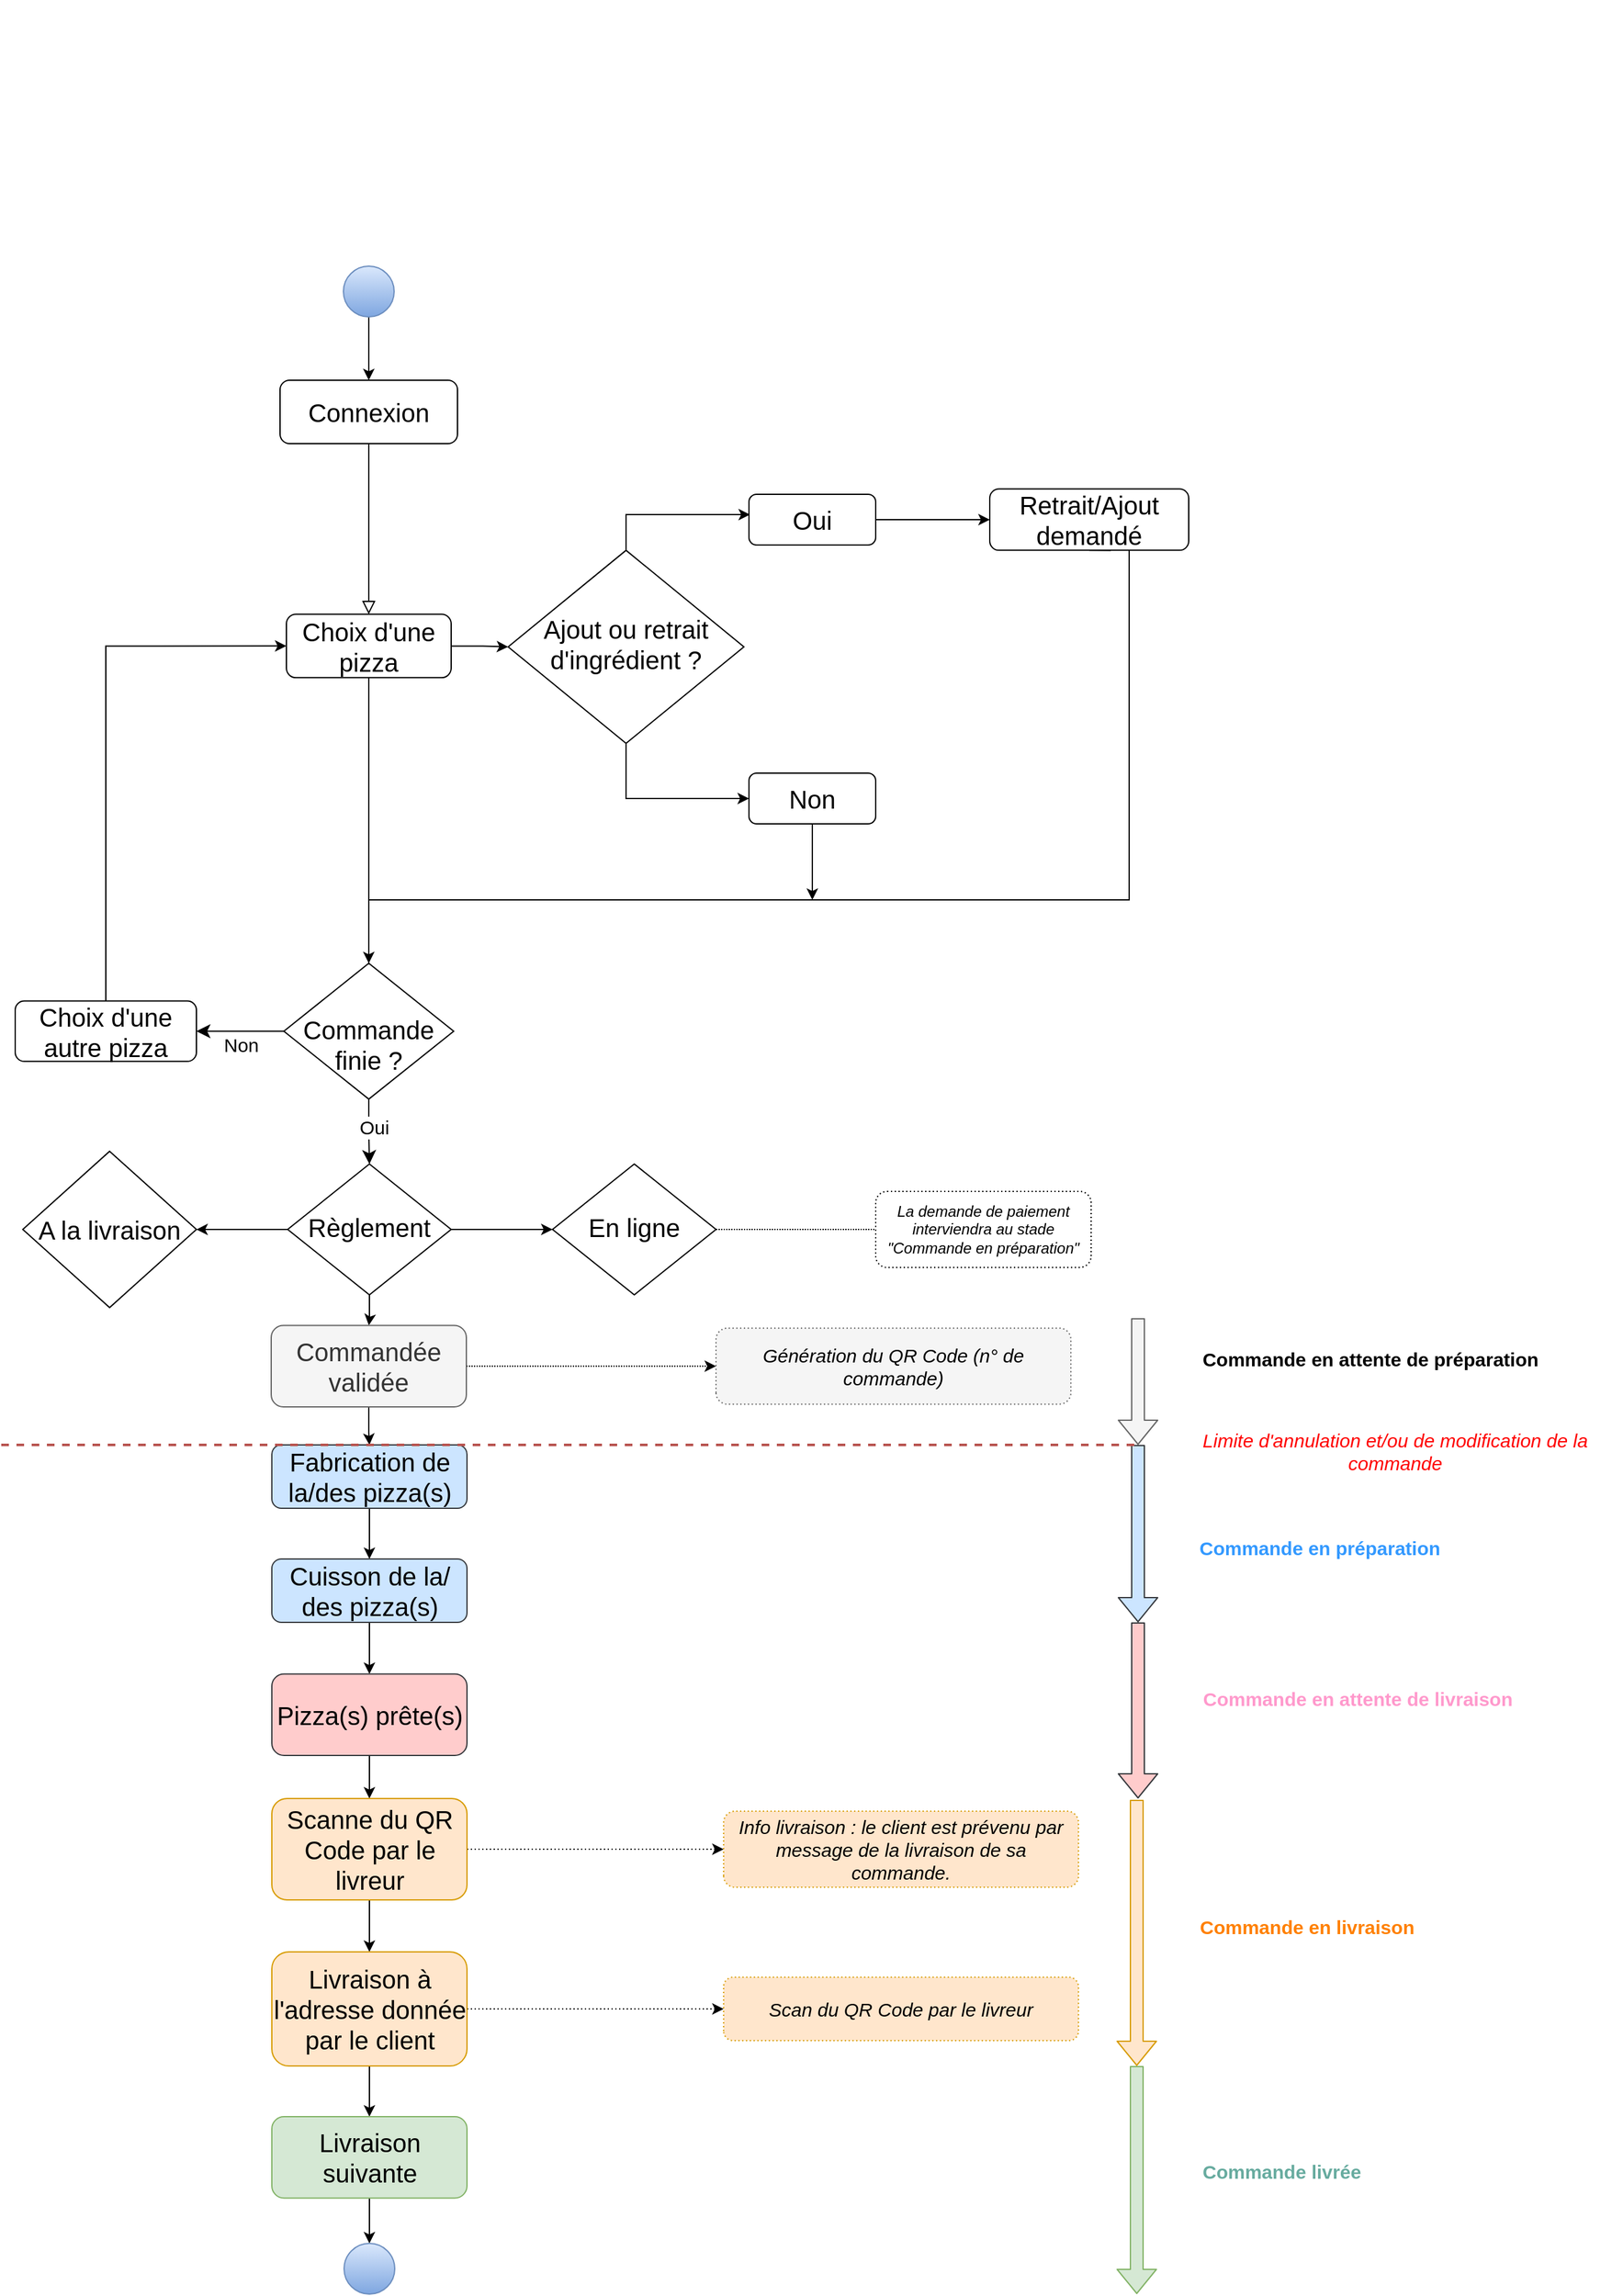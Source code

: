 <mxfile version="13.1.1" type="github">
  <diagram id="C5RBs43oDa-KdzZeNtuy" name="Page-1">
    <mxGraphModel dx="1940" dy="1782" grid="1" gridSize="10" guides="1" tooltips="1" connect="1" arrows="1" fold="1" page="1" pageScale="1" pageWidth="827" pageHeight="1169" math="0" shadow="0">
      <root>
        <mxCell id="WIyWlLk6GJQsqaUBKTNV-0" />
        <mxCell id="WIyWlLk6GJQsqaUBKTNV-1" parent="WIyWlLk6GJQsqaUBKTNV-0" />
        <mxCell id="WIyWlLk6GJQsqaUBKTNV-2" value="" style="rounded=0;html=1;jettySize=auto;orthogonalLoop=1;fontSize=11;endArrow=none;endFill=0;endSize=8;strokeWidth=1;shadow=0;labelBackgroundColor=none;edgeStyle=orthogonalEdgeStyle;" parent="WIyWlLk6GJQsqaUBKTNV-1" source="WIyWlLk6GJQsqaUBKTNV-3" target="WIyWlLk6GJQsqaUBKTNV-6" edge="1">
          <mxGeometry relative="1" as="geometry" />
        </mxCell>
        <mxCell id="Fh5ID8DqyuNmly4tTI_g-8" value="" style="edgeStyle=orthogonalEdgeStyle;rounded=0;orthogonalLoop=1;jettySize=auto;html=1;entryX=0;entryY=0.5;entryDx=0;entryDy=0;" parent="WIyWlLk6GJQsqaUBKTNV-1" source="WIyWlLk6GJQsqaUBKTNV-3" target="Fh5ID8DqyuNmly4tTI_g-9" edge="1">
          <mxGeometry relative="1" as="geometry">
            <mxPoint x="320" y="110" as="targetPoint" />
          </mxGeometry>
        </mxCell>
        <mxCell id="WIyWlLk6GJQsqaUBKTNV-3" value="&lt;font style=&quot;font-size: 20px&quot;&gt;Choix d&#39;une pizza&lt;/font&gt;" style="rounded=1;whiteSpace=wrap;html=1;fontSize=12;glass=0;strokeWidth=1;shadow=0;" parent="WIyWlLk6GJQsqaUBKTNV-1" vertex="1">
          <mxGeometry x="155" y="154.68" width="130" height="50" as="geometry" />
        </mxCell>
        <mxCell id="WIyWlLk6GJQsqaUBKTNV-4" value="" style="rounded=0;html=1;jettySize=auto;orthogonalLoop=1;fontSize=11;endArrow=classic;endFill=1;endSize=8;strokeWidth=1;shadow=0;labelBackgroundColor=none;edgeStyle=orthogonalEdgeStyle;" parent="WIyWlLk6GJQsqaUBKTNV-1" source="WIyWlLk6GJQsqaUBKTNV-6" target="WIyWlLk6GJQsqaUBKTNV-10" edge="1">
          <mxGeometry y="20" relative="1" as="geometry">
            <mxPoint as="offset" />
          </mxGeometry>
        </mxCell>
        <mxCell id="G-hIVbg5v9CWW5Yy8Wli-1" value="&lt;font style=&quot;font-size: 15px&quot;&gt;Oui&lt;/font&gt;" style="text;html=1;align=center;verticalAlign=middle;resizable=0;points=[];labelBackgroundColor=#ffffff;" parent="WIyWlLk6GJQsqaUBKTNV-4" vertex="1" connectable="0">
          <mxGeometry x="-0.15" y="4" relative="1" as="geometry">
            <mxPoint as="offset" />
          </mxGeometry>
        </mxCell>
        <mxCell id="WIyWlLk6GJQsqaUBKTNV-5" value="&lt;font style=&quot;font-size: 15px&quot;&gt;Non&lt;/font&gt;" style="edgeStyle=orthogonalEdgeStyle;rounded=0;html=1;jettySize=auto;orthogonalLoop=1;fontSize=11;endArrow=classic;endFill=1;endSize=8;strokeWidth=1;shadow=0;labelBackgroundColor=none;" parent="WIyWlLk6GJQsqaUBKTNV-1" source="WIyWlLk6GJQsqaUBKTNV-6" target="WIyWlLk6GJQsqaUBKTNV-7" edge="1">
          <mxGeometry y="10" relative="1" as="geometry">
            <mxPoint as="offset" />
          </mxGeometry>
        </mxCell>
        <mxCell id="WIyWlLk6GJQsqaUBKTNV-6" value="&lt;font style=&quot;font-size: 20px&quot;&gt;&lt;br&gt;&lt;font style=&quot;font-size: 20px&quot;&gt;Commande finie ?&lt;/font&gt;&lt;/font&gt;" style="rhombus;whiteSpace=wrap;html=1;shadow=0;fontFamily=Helvetica;fontSize=12;align=center;strokeWidth=1;spacing=6;spacingTop=-4;aspect=fixed;" parent="WIyWlLk6GJQsqaUBKTNV-1" vertex="1">
          <mxGeometry x="153" y="430" width="134" height="107.2" as="geometry" />
        </mxCell>
        <mxCell id="Fh5ID8DqyuNmly4tTI_g-40" style="edgeStyle=orthogonalEdgeStyle;rounded=0;orthogonalLoop=1;jettySize=auto;html=1;exitX=0.5;exitY=0;exitDx=0;exitDy=0;entryX=0;entryY=0.5;entryDx=0;entryDy=0;" parent="WIyWlLk6GJQsqaUBKTNV-1" source="WIyWlLk6GJQsqaUBKTNV-7" target="WIyWlLk6GJQsqaUBKTNV-3" edge="1">
          <mxGeometry relative="1" as="geometry" />
        </mxCell>
        <mxCell id="WIyWlLk6GJQsqaUBKTNV-7" value="&lt;font style=&quot;font-size: 20px&quot;&gt;Choix d&#39;une autre pizza&lt;/font&gt;" style="rounded=1;whiteSpace=wrap;html=1;fontSize=12;glass=0;strokeWidth=1;shadow=0;aspect=fixed;" parent="WIyWlLk6GJQsqaUBKTNV-1" vertex="1">
          <mxGeometry x="-59" y="459.8" width="143" height="47.59" as="geometry" />
        </mxCell>
        <mxCell id="G-hIVbg5v9CWW5Yy8Wli-6" value="" style="edgeStyle=orthogonalEdgeStyle;rounded=0;orthogonalLoop=1;jettySize=auto;html=1;" parent="WIyWlLk6GJQsqaUBKTNV-1" source="WIyWlLk6GJQsqaUBKTNV-10" target="G-hIVbg5v9CWW5Yy8Wli-2" edge="1">
          <mxGeometry relative="1" as="geometry" />
        </mxCell>
        <mxCell id="MHTNPu9FD_tJbpRzddWY-10" value="" style="edgeStyle=orthogonalEdgeStyle;rounded=0;orthogonalLoop=1;jettySize=auto;html=1;endArrow=classic;endFill=1;" parent="WIyWlLk6GJQsqaUBKTNV-1" source="WIyWlLk6GJQsqaUBKTNV-10" target="G-hIVbg5v9CWW5Yy8Wli-9" edge="1">
          <mxGeometry relative="1" as="geometry" />
        </mxCell>
        <mxCell id="MHTNPu9FD_tJbpRzddWY-14" value="" style="edgeStyle=orthogonalEdgeStyle;rounded=0;orthogonalLoop=1;jettySize=auto;html=1;endArrow=classic;endFill=1;" parent="WIyWlLk6GJQsqaUBKTNV-1" source="WIyWlLk6GJQsqaUBKTNV-10" target="MHTNPu9FD_tJbpRzddWY-13" edge="1">
          <mxGeometry relative="1" as="geometry" />
        </mxCell>
        <mxCell id="WIyWlLk6GJQsqaUBKTNV-10" value="&lt;font style=&quot;font-size: 20px&quot;&gt;Règlement&lt;/font&gt;" style="rhombus;whiteSpace=wrap;html=1;shadow=0;fontFamily=Helvetica;fontSize=12;align=center;strokeWidth=1;spacing=6;spacingTop=-4;aspect=fixed;" parent="WIyWlLk6GJQsqaUBKTNV-1" vertex="1">
          <mxGeometry x="156" y="588.4" width="129" height="103.2" as="geometry" />
        </mxCell>
        <mxCell id="MHTNPu9FD_tJbpRzddWY-13" value="&lt;font style=&quot;font-size: 20px&quot;&gt;En ligne&lt;/font&gt;" style="rhombus;whiteSpace=wrap;html=1;shadow=0;fontFamily=Helvetica;fontSize=12;align=center;strokeWidth=1;spacing=6;spacingTop=-4;aspect=fixed;" parent="WIyWlLk6GJQsqaUBKTNV-1" vertex="1">
          <mxGeometry x="365" y="588.4" width="129" height="103.2" as="geometry" />
        </mxCell>
        <mxCell id="Fh5ID8DqyuNmly4tTI_g-0" value="&lt;font style=&quot;font-size: 20px&quot;&gt;Connexion&lt;/font&gt;" style="rounded=1;whiteSpace=wrap;html=1;fontSize=12;glass=0;strokeWidth=1;shadow=0;" parent="WIyWlLk6GJQsqaUBKTNV-1" vertex="1">
          <mxGeometry x="150" y="-30" width="140" height="50" as="geometry" />
        </mxCell>
        <mxCell id="Fh5ID8DqyuNmly4tTI_g-6" value="" style="rounded=0;html=1;jettySize=auto;orthogonalLoop=1;fontSize=11;endArrow=block;endFill=0;endSize=8;strokeWidth=1;shadow=0;labelBackgroundColor=none;edgeStyle=orthogonalEdgeStyle;exitX=0.5;exitY=1;exitDx=0;exitDy=0;" parent="WIyWlLk6GJQsqaUBKTNV-1" source="Fh5ID8DqyuNmly4tTI_g-0" target="WIyWlLk6GJQsqaUBKTNV-3" edge="1">
          <mxGeometry y="20" relative="1" as="geometry">
            <mxPoint as="offset" />
            <mxPoint x="260" y="60" as="sourcePoint" />
            <mxPoint x="260" y="100" as="targetPoint" />
          </mxGeometry>
        </mxCell>
        <mxCell id="Fh5ID8DqyuNmly4tTI_g-59" style="edgeStyle=orthogonalEdgeStyle;rounded=0;orthogonalLoop=1;jettySize=auto;html=1;exitX=0.5;exitY=0;exitDx=0;exitDy=0;entryX=0.008;entryY=0.4;entryDx=0;entryDy=0;entryPerimeter=0;startArrow=none;startFill=0;endArrow=classic;endFill=1;" parent="WIyWlLk6GJQsqaUBKTNV-1" source="Fh5ID8DqyuNmly4tTI_g-9" target="Fh5ID8DqyuNmly4tTI_g-49" edge="1">
          <mxGeometry relative="1" as="geometry" />
        </mxCell>
        <mxCell id="MHTNPu9FD_tJbpRzddWY-9" style="edgeStyle=orthogonalEdgeStyle;rounded=0;orthogonalLoop=1;jettySize=auto;html=1;entryX=0;entryY=0.5;entryDx=0;entryDy=0;endArrow=classic;endFill=1;exitX=0.5;exitY=1;exitDx=0;exitDy=0;" parent="WIyWlLk6GJQsqaUBKTNV-1" source="Fh5ID8DqyuNmly4tTI_g-9" target="MHTNPu9FD_tJbpRzddWY-7" edge="1">
          <mxGeometry relative="1" as="geometry">
            <Array as="points">
              <mxPoint x="423" y="300" />
            </Array>
          </mxGeometry>
        </mxCell>
        <mxCell id="Fh5ID8DqyuNmly4tTI_g-9" value="&lt;font style=&quot;font-size: 20px&quot;&gt;Ajout ou retrait d&#39;ingrédient ?&lt;/font&gt;" style="rhombus;whiteSpace=wrap;html=1;shadow=0;fontFamily=Helvetica;fontSize=12;align=center;strokeWidth=1;spacing=6;spacingTop=-4;aspect=fixed;" parent="WIyWlLk6GJQsqaUBKTNV-1" vertex="1">
          <mxGeometry x="330" y="104.18" width="186" height="152.32" as="geometry" />
        </mxCell>
        <mxCell id="Fh5ID8DqyuNmly4tTI_g-27" style="edgeStyle=orthogonalEdgeStyle;rounded=0;orthogonalLoop=1;jettySize=auto;html=1;exitX=1;exitY=0.5;exitDx=0;exitDy=0;" parent="WIyWlLk6GJQsqaUBKTNV-1" source="Fh5ID8DqyuNmly4tTI_g-49" target="Fh5ID8DqyuNmly4tTI_g-26" edge="1">
          <mxGeometry relative="1" as="geometry">
            <mxPoint x="416" y="40" as="sourcePoint" />
          </mxGeometry>
        </mxCell>
        <mxCell id="Fh5ID8DqyuNmly4tTI_g-35" style="edgeStyle=orthogonalEdgeStyle;rounded=0;orthogonalLoop=1;jettySize=auto;html=1;exitX=0.5;exitY=1;exitDx=0;exitDy=0;entryX=0.5;entryY=0;entryDx=0;entryDy=0;endArrow=classic;endFill=1;" parent="WIyWlLk6GJQsqaUBKTNV-1" source="Fh5ID8DqyuNmly4tTI_g-26" target="WIyWlLk6GJQsqaUBKTNV-6" edge="1">
          <mxGeometry relative="1" as="geometry">
            <Array as="points">
              <mxPoint x="805" y="104" />
              <mxPoint x="805" y="90" />
              <mxPoint x="820" y="90" />
              <mxPoint x="820" y="380" />
              <mxPoint x="220" y="380" />
            </Array>
          </mxGeometry>
        </mxCell>
        <mxCell id="Fh5ID8DqyuNmly4tTI_g-26" value="&lt;font style=&quot;font-size: 20px&quot;&gt;Retrait/Ajout demandé&lt;/font&gt;" style="rounded=1;whiteSpace=wrap;html=1;fontSize=12;glass=0;strokeWidth=1;shadow=0;align=center;aspect=fixed;" parent="WIyWlLk6GJQsqaUBKTNV-1" vertex="1">
          <mxGeometry x="710" y="55.81" width="157" height="48.37" as="geometry" />
        </mxCell>
        <mxCell id="Fh5ID8DqyuNmly4tTI_g-49" value="&lt;font style=&quot;font-size: 20px&quot;&gt;Oui&lt;/font&gt;" style="rounded=1;whiteSpace=wrap;html=1;" parent="WIyWlLk6GJQsqaUBKTNV-1" vertex="1">
          <mxGeometry x="520" y="60" width="100" height="40" as="geometry" />
        </mxCell>
        <mxCell id="G-hIVbg5v9CWW5Yy8Wli-13" value="" style="edgeStyle=orthogonalEdgeStyle;rounded=0;orthogonalLoop=1;jettySize=auto;html=1;" parent="WIyWlLk6GJQsqaUBKTNV-1" source="G-hIVbg5v9CWW5Yy8Wli-2" target="G-hIVbg5v9CWW5Yy8Wli-12" edge="1">
          <mxGeometry relative="1" as="geometry" />
        </mxCell>
        <mxCell id="MHTNPu9FD_tJbpRzddWY-20" value="" style="edgeStyle=orthogonalEdgeStyle;rounded=0;orthogonalLoop=1;jettySize=auto;html=1;endArrow=classic;endFill=1;entryX=0.5;entryY=0;entryDx=0;entryDy=0;dashed=1;dashPattern=1 1;" parent="WIyWlLk6GJQsqaUBKTNV-1" source="G-hIVbg5v9CWW5Yy8Wli-2" target="MHTNPu9FD_tJbpRzddWY-18" edge="1">
          <mxGeometry relative="1" as="geometry">
            <mxPoint x="394" y="742.13" as="targetPoint" />
          </mxGeometry>
        </mxCell>
        <mxCell id="G-hIVbg5v9CWW5Yy8Wli-2" value="&lt;font style=&quot;font-size: 20px&quot;&gt;Commandée validée&lt;/font&gt;" style="rounded=1;whiteSpace=wrap;html=1;direction=north;fillColor=#f5f5f5;strokeColor=#666666;fontColor=#333333;aspect=fixed;" parent="WIyWlLk6GJQsqaUBKTNV-1" vertex="1">
          <mxGeometry x="143" y="715.74" width="154" height="64.26" as="geometry" />
        </mxCell>
        <mxCell id="P_ejqXxA3MmKmbAG34VU-8" value="" style="edgeStyle=orthogonalEdgeStyle;rounded=0;orthogonalLoop=1;jettySize=auto;html=1;strokeWidth=1;" parent="WIyWlLk6GJQsqaUBKTNV-1" source="G-hIVbg5v9CWW5Yy8Wli-12" target="P_ejqXxA3MmKmbAG34VU-7" edge="1">
          <mxGeometry relative="1" as="geometry" />
        </mxCell>
        <mxCell id="G-hIVbg5v9CWW5Yy8Wli-12" value="&lt;font style=&quot;font-size: 20px&quot;&gt;Fabrication de la/des pizza(s)&lt;/font&gt;" style="rounded=1;whiteSpace=wrap;html=1;direction=north;fillColor=#cce5ff;strokeColor=#36393d;" parent="WIyWlLk6GJQsqaUBKTNV-1" vertex="1">
          <mxGeometry x="143.5" y="810" width="154" height="50" as="geometry" />
        </mxCell>
        <mxCell id="MHTNPu9FD_tJbpRzddWY-16" value="" style="edgeStyle=orthogonalEdgeStyle;rounded=0;orthogonalLoop=1;jettySize=auto;html=1;endArrow=classic;endFill=1;" parent="WIyWlLk6GJQsqaUBKTNV-1" source="P_ejqXxA3MmKmbAG34VU-7" target="P_ejqXxA3MmKmbAG34VU-9" edge="1">
          <mxGeometry relative="1" as="geometry" />
        </mxCell>
        <mxCell id="P_ejqXxA3MmKmbAG34VU-7" value="&lt;font style=&quot;font-size: 20px&quot;&gt;Cuisson de la/ des pizza(s)&lt;/font&gt;" style="rounded=1;whiteSpace=wrap;html=1;direction=north;fillColor=#cce5ff;strokeColor=#36393d;" parent="WIyWlLk6GJQsqaUBKTNV-1" vertex="1">
          <mxGeometry x="143.5" y="900" width="154" height="50" as="geometry" />
        </mxCell>
        <mxCell id="P_ejqXxA3MmKmbAG34VU-17" value="" style="edgeStyle=orthogonalEdgeStyle;rounded=0;orthogonalLoop=1;jettySize=auto;html=1;strokeWidth=1;fontColor=#9AC7BF;" parent="WIyWlLk6GJQsqaUBKTNV-1" source="P_ejqXxA3MmKmbAG34VU-9" target="P_ejqXxA3MmKmbAG34VU-16" edge="1">
          <mxGeometry relative="1" as="geometry" />
        </mxCell>
        <mxCell id="P_ejqXxA3MmKmbAG34VU-9" value="&lt;font style=&quot;font-size: 20px&quot;&gt;Pizza(s) prête(s)&lt;/font&gt;" style="rounded=1;whiteSpace=wrap;html=1;direction=north;fillColor=#ffcccc;strokeColor=#36393d;aspect=fixed;" parent="WIyWlLk6GJQsqaUBKTNV-1" vertex="1">
          <mxGeometry x="143.5" y="990.72" width="154" height="64.28" as="geometry" />
        </mxCell>
        <mxCell id="P_ejqXxA3MmKmbAG34VU-21" value="" style="edgeStyle=orthogonalEdgeStyle;rounded=0;orthogonalLoop=1;jettySize=auto;html=1;strokeWidth=1;fontColor=#FF8000;" parent="WIyWlLk6GJQsqaUBKTNV-1" source="P_ejqXxA3MmKmbAG34VU-16" target="P_ejqXxA3MmKmbAG34VU-20" edge="1">
          <mxGeometry relative="1" as="geometry" />
        </mxCell>
        <mxCell id="SvVdULVF1Hvvb6DCQOAH-1" value="" style="edgeStyle=orthogonalEdgeStyle;rounded=0;orthogonalLoop=1;jettySize=auto;html=1;dashed=1;dashPattern=1 2;" parent="WIyWlLk6GJQsqaUBKTNV-1" source="P_ejqXxA3MmKmbAG34VU-16" target="SvVdULVF1Hvvb6DCQOAH-0" edge="1">
          <mxGeometry relative="1" as="geometry" />
        </mxCell>
        <mxCell id="P_ejqXxA3MmKmbAG34VU-16" value="&lt;font style=&quot;font-size: 20px&quot;&gt;Scanne du QR Code par le livreur&lt;/font&gt;" style="rounded=1;whiteSpace=wrap;html=1;direction=north;fillColor=#ffe6cc;strokeColor=#d79b00;" parent="WIyWlLk6GJQsqaUBKTNV-1" vertex="1">
          <mxGeometry x="143.5" y="1089" width="154" height="80" as="geometry" />
        </mxCell>
        <mxCell id="SvVdULVF1Hvvb6DCQOAH-0" value="&lt;i&gt;&lt;font style=&quot;font-size: 15px&quot;&gt;Info livraison : le client est prévenu par message de la livraison de sa commande.&lt;/font&gt;&lt;/i&gt;" style="rounded=1;whiteSpace=wrap;html=1;direction=north;fillColor=#ffe6cc;strokeColor=#d79b00;dashed=1;dashPattern=1 2;" parent="WIyWlLk6GJQsqaUBKTNV-1" vertex="1">
          <mxGeometry x="500" y="1099" width="280" height="60" as="geometry" />
        </mxCell>
        <mxCell id="SvVdULVF1Hvvb6DCQOAH-3" value="" style="edgeStyle=orthogonalEdgeStyle;rounded=0;orthogonalLoop=1;jettySize=auto;html=1;dashed=1;dashPattern=1 2;" parent="WIyWlLk6GJQsqaUBKTNV-1" source="P_ejqXxA3MmKmbAG34VU-20" target="SvVdULVF1Hvvb6DCQOAH-2" edge="1">
          <mxGeometry relative="1" as="geometry" />
        </mxCell>
        <mxCell id="SvVdULVF1Hvvb6DCQOAH-6" value="" style="edgeStyle=orthogonalEdgeStyle;rounded=0;orthogonalLoop=1;jettySize=auto;html=1;fontColor=#E6D0DE;" parent="WIyWlLk6GJQsqaUBKTNV-1" source="P_ejqXxA3MmKmbAG34VU-20" target="SvVdULVF1Hvvb6DCQOAH-5" edge="1">
          <mxGeometry relative="1" as="geometry" />
        </mxCell>
        <mxCell id="P_ejqXxA3MmKmbAG34VU-20" value="&lt;font style=&quot;font-size: 20px&quot;&gt;Livraison à l&#39;adresse donnée par le client&lt;/font&gt;" style="rounded=1;whiteSpace=wrap;html=1;direction=north;fillColor=#ffe6cc;strokeColor=#d79b00;" parent="WIyWlLk6GJQsqaUBKTNV-1" vertex="1">
          <mxGeometry x="143.5" y="1210" width="154" height="90" as="geometry" />
        </mxCell>
        <mxCell id="SvVdULVF1Hvvb6DCQOAH-7" value="" style="edgeStyle=orthogonalEdgeStyle;rounded=0;orthogonalLoop=1;jettySize=auto;html=1;fontColor=#E6D0DE;" parent="WIyWlLk6GJQsqaUBKTNV-1" source="SvVdULVF1Hvvb6DCQOAH-5" target="P_ejqXxA3MmKmbAG34VU-3" edge="1">
          <mxGeometry relative="1" as="geometry" />
        </mxCell>
        <mxCell id="SvVdULVF1Hvvb6DCQOAH-5" value="&lt;font style=&quot;font-size: 20px&quot;&gt;Livraison suivante&lt;/font&gt;" style="rounded=1;whiteSpace=wrap;html=1;direction=north;fillColor=#d5e8d4;strokeColor=#82b366;aspect=fixed;" parent="WIyWlLk6GJQsqaUBKTNV-1" vertex="1">
          <mxGeometry x="143.5" y="1340" width="154" height="64.28" as="geometry" />
        </mxCell>
        <mxCell id="SvVdULVF1Hvvb6DCQOAH-2" value="&lt;i&gt;&lt;font style=&quot;font-size: 15px&quot;&gt;Scan du QR Code par le livreur&lt;/font&gt;&lt;/i&gt;" style="rounded=1;whiteSpace=wrap;html=1;direction=north;fillColor=#ffe6cc;strokeColor=#d79b00;dashed=1;dashPattern=1 2;" parent="WIyWlLk6GJQsqaUBKTNV-1" vertex="1">
          <mxGeometry x="500" y="1230" width="280" height="50" as="geometry" />
        </mxCell>
        <mxCell id="G-hIVbg5v9CWW5Yy8Wli-9" value="&lt;font style=&quot;font-size: 20px&quot;&gt;A la livraison&lt;/font&gt;" style="rhombus;whiteSpace=wrap;html=1;aspect=fixed;" parent="WIyWlLk6GJQsqaUBKTNV-1" vertex="1">
          <mxGeometry x="-53" y="578.35" width="137" height="123.3" as="geometry" />
        </mxCell>
        <mxCell id="G-hIVbg5v9CWW5Yy8Wli-20" value="&lt;font color=&quot;#ff0000&quot; style=&quot;font-size: 15px&quot;&gt;Limite d&#39;annulation et/ou de modification de la commande&lt;br&gt;&lt;/font&gt;" style="text;html=1;strokeColor=none;fillColor=none;align=center;verticalAlign=middle;whiteSpace=wrap;rounded=0;fontStyle=2;dashed=1;" parent="WIyWlLk6GJQsqaUBKTNV-1" vertex="1">
          <mxGeometry x="860" y="790" width="340" height="50" as="geometry" />
        </mxCell>
        <mxCell id="P_ejqXxA3MmKmbAG34VU-2" value="" style="edgeStyle=orthogonalEdgeStyle;rounded=0;orthogonalLoop=1;jettySize=auto;html=1;" parent="WIyWlLk6GJQsqaUBKTNV-1" source="P_ejqXxA3MmKmbAG34VU-1" target="Fh5ID8DqyuNmly4tTI_g-0" edge="1">
          <mxGeometry relative="1" as="geometry" />
        </mxCell>
        <mxCell id="P_ejqXxA3MmKmbAG34VU-1" value="" style="ellipse;whiteSpace=wrap;html=1;aspect=fixed;fillColor=#dae8fc;gradientColor=#7ea6e0;strokeColor=#6c8ebf;" parent="WIyWlLk6GJQsqaUBKTNV-1" vertex="1">
          <mxGeometry x="200" y="-120" width="40" height="40" as="geometry" />
        </mxCell>
        <mxCell id="P_ejqXxA3MmKmbAG34VU-3" value="" style="ellipse;whiteSpace=wrap;html=1;aspect=fixed;fillColor=#dae8fc;gradientColor=#7ea6e0;strokeColor=#6c8ebf;" parent="WIyWlLk6GJQsqaUBKTNV-1" vertex="1">
          <mxGeometry x="200.5" y="1440" width="40" height="40" as="geometry" />
        </mxCell>
        <mxCell id="P_ejqXxA3MmKmbAG34VU-4" value="" style="shape=flexArrow;endArrow=classic;html=1;fillColor=#cce5ff;strokeColor=#36393d;" parent="WIyWlLk6GJQsqaUBKTNV-1" edge="1">
          <mxGeometry width="50" height="50" relative="1" as="geometry">
            <mxPoint x="827" y="810" as="sourcePoint" />
            <mxPoint x="827" y="950" as="targetPoint" />
          </mxGeometry>
        </mxCell>
        <mxCell id="P_ejqXxA3MmKmbAG34VU-5" value="&lt;font style=&quot;font-size: 15px&quot;&gt;Commande en attente de préparation&lt;/font&gt;" style="text;html=1;align=center;verticalAlign=middle;resizable=0;points=[];labelBackgroundColor=#ffffff;rotation=0;fontStyle=1" parent="P_ejqXxA3MmKmbAG34VU-4" vertex="1" connectable="0">
          <mxGeometry x="-0.73" y="4" relative="1" as="geometry">
            <mxPoint x="179" y="-86.87" as="offset" />
          </mxGeometry>
        </mxCell>
        <mxCell id="P_ejqXxA3MmKmbAG34VU-6" value="" style="endArrow=none;dashed=1;html=1;fillColor=#f8cecc;strokeColor=#b85450;strokeWidth=2;" parent="WIyWlLk6GJQsqaUBKTNV-1" edge="1">
          <mxGeometry width="50" height="50" relative="1" as="geometry">
            <mxPoint x="-70" y="810" as="sourcePoint" />
            <mxPoint x="830" y="810" as="targetPoint" />
          </mxGeometry>
        </mxCell>
        <mxCell id="P_ejqXxA3MmKmbAG34VU-11" value="" style="shape=flexArrow;endArrow=classic;html=1;fillColor=#f5f5f5;strokeColor=#666666;" parent="WIyWlLk6GJQsqaUBKTNV-1" edge="1">
          <mxGeometry width="50" height="50" relative="1" as="geometry">
            <mxPoint x="827" y="710" as="sourcePoint" />
            <mxPoint x="827" y="810" as="targetPoint" />
          </mxGeometry>
        </mxCell>
        <mxCell id="P_ejqXxA3MmKmbAG34VU-12" value="&lt;font style=&quot;font-size: 15px&quot;&gt;Commande en préparation&lt;/font&gt;" style="text;html=1;align=center;verticalAlign=middle;resizable=0;points=[];labelBackgroundColor=#ffffff;rotation=0;fontColor=#3399FF;fontStyle=1" parent="P_ejqXxA3MmKmbAG34VU-11" vertex="1" connectable="0">
          <mxGeometry x="-0.73" y="4" relative="1" as="geometry">
            <mxPoint x="139" y="167" as="offset" />
          </mxGeometry>
        </mxCell>
        <mxCell id="P_ejqXxA3MmKmbAG34VU-13" value="" style="shape=flexArrow;endArrow=classic;html=1;fillColor=#ffcccc;strokeColor=#36393d;" parent="WIyWlLk6GJQsqaUBKTNV-1" edge="1">
          <mxGeometry width="50" height="50" relative="1" as="geometry">
            <mxPoint x="827" y="950" as="sourcePoint" />
            <mxPoint x="827" y="1089" as="targetPoint" />
          </mxGeometry>
        </mxCell>
        <mxCell id="P_ejqXxA3MmKmbAG34VU-15" value="&lt;font style=&quot;font-size: 15px&quot;&gt;Commande en attente de livraison&lt;/font&gt;" style="text;html=1;align=center;verticalAlign=middle;resizable=0;points=[];labelBackgroundColor=#ffffff;rotation=0;fontColor=#FF99CC;fontStyle=1" parent="P_ejqXxA3MmKmbAG34VU-13" vertex="1" connectable="0">
          <mxGeometry x="0.093" y="10" relative="1" as="geometry">
            <mxPoint x="163" y="-16" as="offset" />
          </mxGeometry>
        </mxCell>
        <mxCell id="P_ejqXxA3MmKmbAG34VU-18" value="" style="shape=flexArrow;endArrow=classic;html=1;fillColor=#ffe6cc;strokeColor=#d79b00;" parent="WIyWlLk6GJQsqaUBKTNV-1" edge="1">
          <mxGeometry width="50" height="50" relative="1" as="geometry">
            <mxPoint x="826" y="1090" as="sourcePoint" />
            <mxPoint x="826" y="1300" as="targetPoint" />
          </mxGeometry>
        </mxCell>
        <mxCell id="P_ejqXxA3MmKmbAG34VU-19" value="&lt;font style=&quot;font-size: 15px&quot;&gt;Commande en livraison&lt;/font&gt;" style="text;html=1;align=center;verticalAlign=middle;resizable=0;points=[];labelBackgroundColor=#ffffff;rotation=0;fontColor=#FF8000;fontStyle=1" parent="P_ejqXxA3MmKmbAG34VU-18" vertex="1" connectable="0">
          <mxGeometry x="0.093" y="10" relative="1" as="geometry">
            <mxPoint x="124" y="-15.33" as="offset" />
          </mxGeometry>
        </mxCell>
        <mxCell id="SvVdULVF1Hvvb6DCQOAH-8" value="" style="shape=flexArrow;endArrow=classic;html=1;fillColor=#d5e8d4;strokeColor=#82b366;" parent="WIyWlLk6GJQsqaUBKTNV-1" edge="1">
          <mxGeometry width="50" height="50" relative="1" as="geometry">
            <mxPoint x="826" y="1300" as="sourcePoint" />
            <mxPoint x="826" y="1480" as="targetPoint" />
          </mxGeometry>
        </mxCell>
        <mxCell id="SvVdULVF1Hvvb6DCQOAH-9" value="&lt;font style=&quot;font-size: 15px&quot;&gt;Commande livrée&lt;/font&gt;" style="text;html=1;align=center;verticalAlign=middle;resizable=0;points=[];labelBackgroundColor=#ffffff;rotation=0;fontColor=#67AB9F;fontStyle=1" parent="SvVdULVF1Hvvb6DCQOAH-8" vertex="1" connectable="0">
          <mxGeometry x="0.093" y="10" relative="1" as="geometry">
            <mxPoint x="104" y="-15.33" as="offset" />
          </mxGeometry>
        </mxCell>
        <mxCell id="SvVdULVF1Hvvb6DCQOAH-13" value="&lt;font color=&quot;#000000&quot; style=&quot;font-size: 28px&quot;&gt;&lt;b&gt;&lt;br&gt;&lt;/b&gt;&lt;/font&gt;" style="text;html=1;strokeColor=none;fillColor=none;align=center;verticalAlign=middle;whiteSpace=wrap;rounded=0;fontColor=#FF99CC;" parent="WIyWlLk6GJQsqaUBKTNV-1" vertex="1">
          <mxGeometry x="170" y="-330" width="590" height="110" as="geometry" />
        </mxCell>
        <mxCell id="SvVdULVF1Hvvb6DCQOAH-16" value="&lt;font color=&quot;#000000&quot;&gt;&lt;i&gt;La demande de paiement interviendra au stade &quot;Commande en préparation&quot;&lt;/i&gt;&lt;/font&gt;" style="rounded=1;whiteSpace=wrap;html=1;fontColor=#FF99CC;dashed=1;dashPattern=1 2;" parent="WIyWlLk6GJQsqaUBKTNV-1" vertex="1">
          <mxGeometry x="620" y="610" width="170" height="60" as="geometry" />
        </mxCell>
        <mxCell id="MHTNPu9FD_tJbpRzddWY-6" value="" style="endArrow=classic;html=1;exitX=0.5;exitY=1;exitDx=0;exitDy=0;" parent="WIyWlLk6GJQsqaUBKTNV-1" edge="1">
          <mxGeometry width="50" height="50" relative="1" as="geometry">
            <mxPoint x="570" y="320" as="sourcePoint" />
            <mxPoint x="570" y="380" as="targetPoint" />
          </mxGeometry>
        </mxCell>
        <mxCell id="MHTNPu9FD_tJbpRzddWY-7" value="&lt;font style=&quot;font-size: 20px&quot;&gt;Non&lt;/font&gt;" style="rounded=1;whiteSpace=wrap;html=1;" parent="WIyWlLk6GJQsqaUBKTNV-1" vertex="1">
          <mxGeometry x="520" y="280" width="100" height="40" as="geometry" />
        </mxCell>
        <mxCell id="MHTNPu9FD_tJbpRzddWY-15" value="" style="endArrow=none;html=1;entryX=0;entryY=0.5;entryDx=0;entryDy=0;exitX=1;exitY=0.5;exitDx=0;exitDy=0;dashed=1;dashPattern=1 1;" parent="WIyWlLk6GJQsqaUBKTNV-1" source="MHTNPu9FD_tJbpRzddWY-13" target="SvVdULVF1Hvvb6DCQOAH-16" edge="1">
          <mxGeometry width="50" height="50" relative="1" as="geometry">
            <mxPoint x="520" y="580" as="sourcePoint" />
            <mxPoint x="450" y="590" as="targetPoint" />
          </mxGeometry>
        </mxCell>
        <mxCell id="MHTNPu9FD_tJbpRzddWY-18" value="&lt;i&gt;&lt;font style=&quot;font-size: 15px&quot;&gt;Génération du QR Code (n° de commande)&lt;/font&gt;&lt;/i&gt;" style="rounded=1;whiteSpace=wrap;html=1;direction=north;fillColor=#F5F5F5;strokeColor=#666666;dashed=1;dashPattern=1 2;" parent="WIyWlLk6GJQsqaUBKTNV-1" vertex="1">
          <mxGeometry x="494" y="717.87" width="280" height="60" as="geometry" />
        </mxCell>
      </root>
    </mxGraphModel>
  </diagram>
</mxfile>

